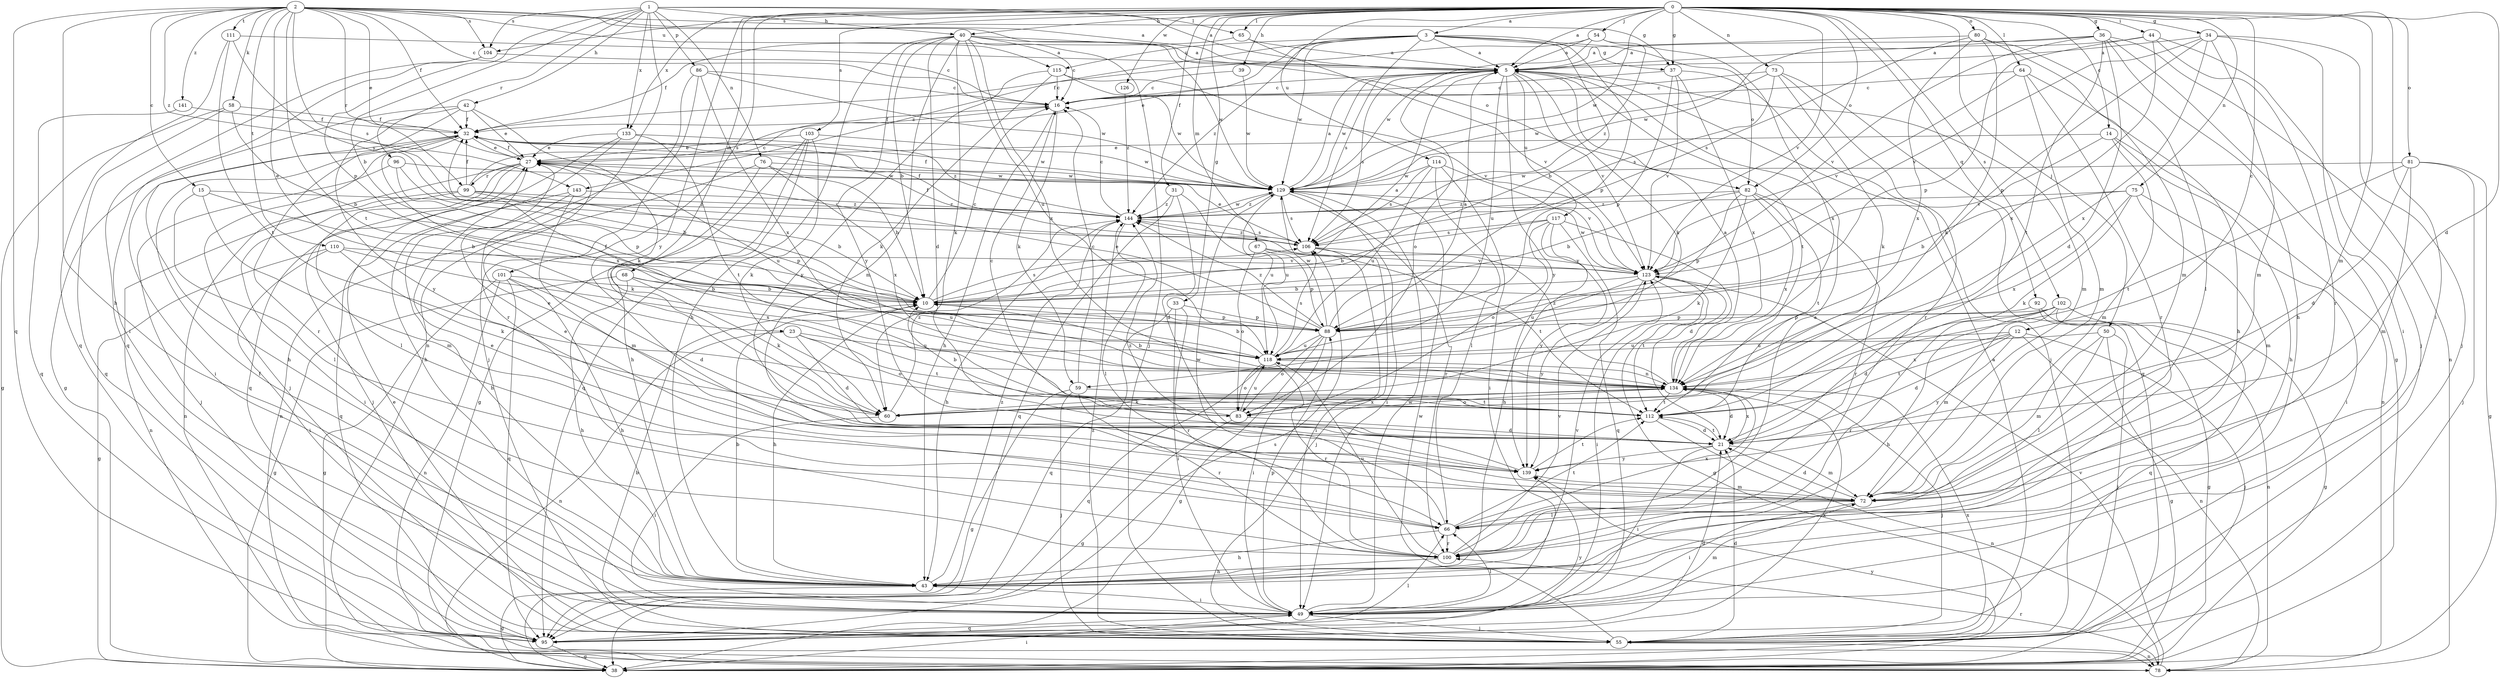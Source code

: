 strict digraph  {
0;
1;
2;
3;
5;
10;
12;
14;
15;
16;
21;
23;
27;
31;
32;
33;
34;
36;
37;
38;
39;
40;
42;
43;
44;
49;
50;
54;
55;
58;
59;
60;
64;
65;
66;
67;
68;
72;
73;
75;
76;
78;
80;
81;
82;
83;
86;
88;
92;
95;
96;
99;
100;
101;
102;
103;
104;
106;
110;
111;
112;
114;
115;
117;
118;
123;
126;
129;
133;
134;
139;
141;
143;
144;
0 -> 3  [label=a];
0 -> 5  [label=a];
0 -> 12  [label=c];
0 -> 14  [label=c];
0 -> 21  [label=d];
0 -> 31  [label=f];
0 -> 33  [label=g];
0 -> 34  [label=g];
0 -> 36  [label=g];
0 -> 37  [label=g];
0 -> 39  [label=h];
0 -> 40  [label=h];
0 -> 44  [label=i];
0 -> 49  [label=i];
0 -> 50  [label=j];
0 -> 54  [label=j];
0 -> 64  [label=l];
0 -> 65  [label=l];
0 -> 67  [label=m];
0 -> 68  [label=m];
0 -> 72  [label=m];
0 -> 73  [label=n];
0 -> 75  [label=n];
0 -> 80  [label=o];
0 -> 81  [label=o];
0 -> 82  [label=o];
0 -> 92  [label=q];
0 -> 101  [label=s];
0 -> 102  [label=s];
0 -> 103  [label=s];
0 -> 104  [label=s];
0 -> 114  [label=u];
0 -> 123  [label=v];
0 -> 126  [label=w];
0 -> 129  [label=w];
0 -> 133  [label=x];
0 -> 139  [label=y];
1 -> 5  [label=a];
1 -> 10  [label=b];
1 -> 40  [label=h];
1 -> 42  [label=h];
1 -> 65  [label=l];
1 -> 76  [label=n];
1 -> 78  [label=n];
1 -> 86  [label=p];
1 -> 88  [label=p];
1 -> 96  [label=r];
1 -> 104  [label=s];
1 -> 133  [label=x];
2 -> 5  [label=a];
2 -> 15  [label=c];
2 -> 16  [label=c];
2 -> 23  [label=e];
2 -> 27  [label=e];
2 -> 32  [label=f];
2 -> 37  [label=g];
2 -> 43  [label=h];
2 -> 58  [label=k];
2 -> 82  [label=o];
2 -> 95  [label=q];
2 -> 99  [label=r];
2 -> 104  [label=s];
2 -> 106  [label=s];
2 -> 110  [label=t];
2 -> 111  [label=t];
2 -> 112  [label=t];
2 -> 115  [label=u];
2 -> 141  [label=z];
2 -> 143  [label=z];
3 -> 5  [label=a];
3 -> 10  [label=b];
3 -> 27  [label=e];
3 -> 37  [label=g];
3 -> 82  [label=o];
3 -> 88  [label=p];
3 -> 106  [label=s];
3 -> 115  [label=u];
3 -> 129  [label=w];
3 -> 143  [label=z];
3 -> 144  [label=z];
5 -> 16  [label=c];
5 -> 59  [label=k];
5 -> 72  [label=m];
5 -> 83  [label=o];
5 -> 106  [label=s];
5 -> 112  [label=t];
5 -> 117  [label=u];
5 -> 118  [label=u];
5 -> 123  [label=v];
5 -> 129  [label=w];
5 -> 139  [label=y];
10 -> 5  [label=a];
10 -> 16  [label=c];
10 -> 43  [label=h];
10 -> 88  [label=p];
10 -> 106  [label=s];
12 -> 21  [label=d];
12 -> 55  [label=j];
12 -> 78  [label=n];
12 -> 112  [label=t];
12 -> 118  [label=u];
12 -> 134  [label=x];
12 -> 139  [label=y];
14 -> 27  [label=e];
14 -> 43  [label=h];
14 -> 72  [label=m];
14 -> 78  [label=n];
14 -> 123  [label=v];
15 -> 10  [label=b];
15 -> 66  [label=l];
15 -> 72  [label=m];
15 -> 144  [label=z];
16 -> 32  [label=f];
16 -> 43  [label=h];
16 -> 59  [label=k];
21 -> 27  [label=e];
21 -> 49  [label=i];
21 -> 72  [label=m];
21 -> 112  [label=t];
21 -> 134  [label=x];
21 -> 139  [label=y];
23 -> 21  [label=d];
23 -> 78  [label=n];
23 -> 83  [label=o];
23 -> 112  [label=t];
23 -> 118  [label=u];
27 -> 32  [label=f];
27 -> 55  [label=j];
27 -> 66  [label=l];
27 -> 78  [label=n];
27 -> 99  [label=r];
27 -> 118  [label=u];
27 -> 129  [label=w];
31 -> 21  [label=d];
31 -> 95  [label=q];
31 -> 118  [label=u];
31 -> 144  [label=z];
32 -> 27  [label=e];
32 -> 43  [label=h];
32 -> 49  [label=i];
32 -> 55  [label=j];
32 -> 129  [label=w];
32 -> 134  [label=x];
33 -> 49  [label=i];
33 -> 88  [label=p];
33 -> 95  [label=q];
33 -> 100  [label=r];
34 -> 5  [label=a];
34 -> 49  [label=i];
34 -> 55  [label=j];
34 -> 72  [label=m];
34 -> 88  [label=p];
34 -> 123  [label=v];
34 -> 134  [label=x];
36 -> 5  [label=a];
36 -> 21  [label=d];
36 -> 38  [label=g];
36 -> 43  [label=h];
36 -> 78  [label=n];
36 -> 112  [label=t];
36 -> 123  [label=v];
36 -> 129  [label=w];
37 -> 16  [label=c];
37 -> 55  [label=j];
37 -> 88  [label=p];
37 -> 123  [label=v];
37 -> 134  [label=x];
38 -> 49  [label=i];
38 -> 139  [label=y];
39 -> 16  [label=c];
39 -> 129  [label=w];
40 -> 5  [label=a];
40 -> 10  [label=b];
40 -> 16  [label=c];
40 -> 21  [label=d];
40 -> 43  [label=h];
40 -> 55  [label=j];
40 -> 60  [label=k];
40 -> 72  [label=m];
40 -> 118  [label=u];
40 -> 129  [label=w];
40 -> 134  [label=x];
40 -> 139  [label=y];
42 -> 27  [label=e];
42 -> 32  [label=f];
42 -> 38  [label=g];
42 -> 60  [label=k];
42 -> 100  [label=r];
42 -> 139  [label=y];
43 -> 10  [label=b];
43 -> 38  [label=g];
43 -> 49  [label=i];
43 -> 123  [label=v];
43 -> 144  [label=z];
44 -> 5  [label=a];
44 -> 55  [label=j];
44 -> 88  [label=p];
44 -> 100  [label=r];
44 -> 134  [label=x];
49 -> 32  [label=f];
49 -> 55  [label=j];
49 -> 66  [label=l];
49 -> 72  [label=m];
49 -> 88  [label=p];
49 -> 95  [label=q];
49 -> 129  [label=w];
50 -> 38  [label=g];
50 -> 55  [label=j];
50 -> 66  [label=l];
50 -> 72  [label=m];
50 -> 118  [label=u];
54 -> 5  [label=a];
54 -> 32  [label=f];
54 -> 129  [label=w];
54 -> 134  [label=x];
54 -> 144  [label=z];
55 -> 5  [label=a];
55 -> 10  [label=b];
55 -> 21  [label=d];
55 -> 27  [label=e];
55 -> 78  [label=n];
55 -> 129  [label=w];
55 -> 134  [label=x];
55 -> 144  [label=z];
58 -> 10  [label=b];
58 -> 32  [label=f];
58 -> 38  [label=g];
58 -> 95  [label=q];
59 -> 16  [label=c];
59 -> 38  [label=g];
59 -> 55  [label=j];
59 -> 100  [label=r];
59 -> 112  [label=t];
60 -> 49  [label=i];
60 -> 144  [label=z];
64 -> 16  [label=c];
64 -> 43  [label=h];
64 -> 72  [label=m];
64 -> 100  [label=r];
64 -> 123  [label=v];
65 -> 5  [label=a];
65 -> 32  [label=f];
65 -> 123  [label=v];
66 -> 27  [label=e];
66 -> 43  [label=h];
66 -> 100  [label=r];
66 -> 112  [label=t];
66 -> 129  [label=w];
66 -> 134  [label=x];
67 -> 83  [label=o];
67 -> 88  [label=p];
67 -> 112  [label=t];
67 -> 123  [label=v];
68 -> 10  [label=b];
68 -> 38  [label=g];
68 -> 43  [label=h];
68 -> 60  [label=k];
68 -> 118  [label=u];
72 -> 21  [label=d];
72 -> 27  [label=e];
72 -> 49  [label=i];
72 -> 66  [label=l];
73 -> 16  [label=c];
73 -> 38  [label=g];
73 -> 60  [label=k];
73 -> 100  [label=r];
73 -> 106  [label=s];
73 -> 129  [label=w];
75 -> 10  [label=b];
75 -> 49  [label=i];
75 -> 60  [label=k];
75 -> 72  [label=m];
75 -> 134  [label=x];
75 -> 144  [label=z];
76 -> 10  [label=b];
76 -> 60  [label=k];
76 -> 78  [label=n];
76 -> 129  [label=w];
76 -> 134  [label=x];
78 -> 100  [label=r];
78 -> 123  [label=v];
80 -> 5  [label=a];
80 -> 60  [label=k];
80 -> 66  [label=l];
80 -> 72  [label=m];
80 -> 106  [label=s];
80 -> 134  [label=x];
81 -> 21  [label=d];
81 -> 38  [label=g];
81 -> 55  [label=j];
81 -> 72  [label=m];
81 -> 112  [label=t];
81 -> 129  [label=w];
82 -> 10  [label=b];
82 -> 60  [label=k];
82 -> 88  [label=p];
82 -> 100  [label=r];
82 -> 112  [label=t];
82 -> 134  [label=x];
82 -> 144  [label=z];
83 -> 10  [label=b];
83 -> 16  [label=c];
83 -> 21  [label=d];
83 -> 38  [label=g];
83 -> 118  [label=u];
83 -> 134  [label=x];
86 -> 16  [label=c];
86 -> 55  [label=j];
86 -> 100  [label=r];
86 -> 129  [label=w];
86 -> 134  [label=x];
88 -> 5  [label=a];
88 -> 27  [label=e];
88 -> 38  [label=g];
88 -> 49  [label=i];
88 -> 83  [label=o];
88 -> 118  [label=u];
88 -> 129  [label=w];
88 -> 144  [label=z];
92 -> 38  [label=g];
92 -> 78  [label=n];
92 -> 88  [label=p];
95 -> 21  [label=d];
95 -> 38  [label=g];
95 -> 66  [label=l];
95 -> 106  [label=s];
95 -> 134  [label=x];
95 -> 139  [label=y];
96 -> 10  [label=b];
96 -> 55  [label=j];
96 -> 88  [label=p];
96 -> 129  [label=w];
99 -> 10  [label=b];
99 -> 16  [label=c];
99 -> 32  [label=f];
99 -> 49  [label=i];
99 -> 78  [label=n];
99 -> 88  [label=p];
99 -> 144  [label=z];
100 -> 5  [label=a];
100 -> 43  [label=h];
100 -> 118  [label=u];
100 -> 123  [label=v];
101 -> 10  [label=b];
101 -> 21  [label=d];
101 -> 38  [label=g];
101 -> 43  [label=h];
101 -> 78  [label=n];
101 -> 95  [label=q];
102 -> 21  [label=d];
102 -> 38  [label=g];
102 -> 43  [label=h];
102 -> 72  [label=m];
102 -> 88  [label=p];
102 -> 95  [label=q];
102 -> 100  [label=r];
103 -> 27  [label=e];
103 -> 38  [label=g];
103 -> 43  [label=h];
103 -> 60  [label=k];
103 -> 95  [label=q];
103 -> 129  [label=w];
104 -> 16  [label=c];
104 -> 49  [label=i];
104 -> 95  [label=q];
106 -> 27  [label=e];
106 -> 32  [label=f];
106 -> 49  [label=i];
106 -> 55  [label=j];
106 -> 123  [label=v];
106 -> 144  [label=z];
110 -> 38  [label=g];
110 -> 49  [label=i];
110 -> 60  [label=k];
110 -> 123  [label=v];
110 -> 134  [label=x];
111 -> 5  [label=a];
111 -> 95  [label=q];
111 -> 106  [label=s];
111 -> 112  [label=t];
112 -> 21  [label=d];
112 -> 78  [label=n];
114 -> 49  [label=i];
114 -> 66  [label=l];
114 -> 106  [label=s];
114 -> 118  [label=u];
114 -> 123  [label=v];
114 -> 129  [label=w];
115 -> 16  [label=c];
115 -> 60  [label=k];
115 -> 123  [label=v];
115 -> 129  [label=w];
115 -> 139  [label=y];
117 -> 10  [label=b];
117 -> 21  [label=d];
117 -> 43  [label=h];
117 -> 83  [label=o];
117 -> 95  [label=q];
117 -> 106  [label=s];
117 -> 139  [label=y];
118 -> 10  [label=b];
118 -> 32  [label=f];
118 -> 83  [label=o];
118 -> 95  [label=q];
118 -> 100  [label=r];
118 -> 106  [label=s];
118 -> 134  [label=n];
123 -> 10  [label=b];
123 -> 38  [label=g];
123 -> 49  [label=i];
123 -> 112  [label=t];
123 -> 118  [label=u];
123 -> 129  [label=w];
123 -> 139  [label=y];
126 -> 144  [label=z];
129 -> 5  [label=a];
129 -> 32  [label=f];
129 -> 49  [label=i];
129 -> 100  [label=r];
129 -> 106  [label=s];
129 -> 118  [label=u];
129 -> 144  [label=z];
133 -> 27  [label=e];
133 -> 43  [label=h];
133 -> 95  [label=q];
133 -> 112  [label=t];
133 -> 144  [label=z];
134 -> 5  [label=a];
134 -> 10  [label=b];
134 -> 21  [label=d];
134 -> 55  [label=j];
134 -> 60  [label=k];
134 -> 83  [label=o];
134 -> 112  [label=t];
134 -> 144  [label=z];
139 -> 72  [label=m];
139 -> 112  [label=t];
139 -> 144  [label=z];
141 -> 32  [label=f];
141 -> 95  [label=q];
143 -> 43  [label=h];
143 -> 72  [label=m];
143 -> 95  [label=q];
143 -> 144  [label=z];
144 -> 16  [label=c];
144 -> 32  [label=f];
144 -> 43  [label=h];
144 -> 66  [label=l];
144 -> 106  [label=s];
144 -> 129  [label=w];
}
